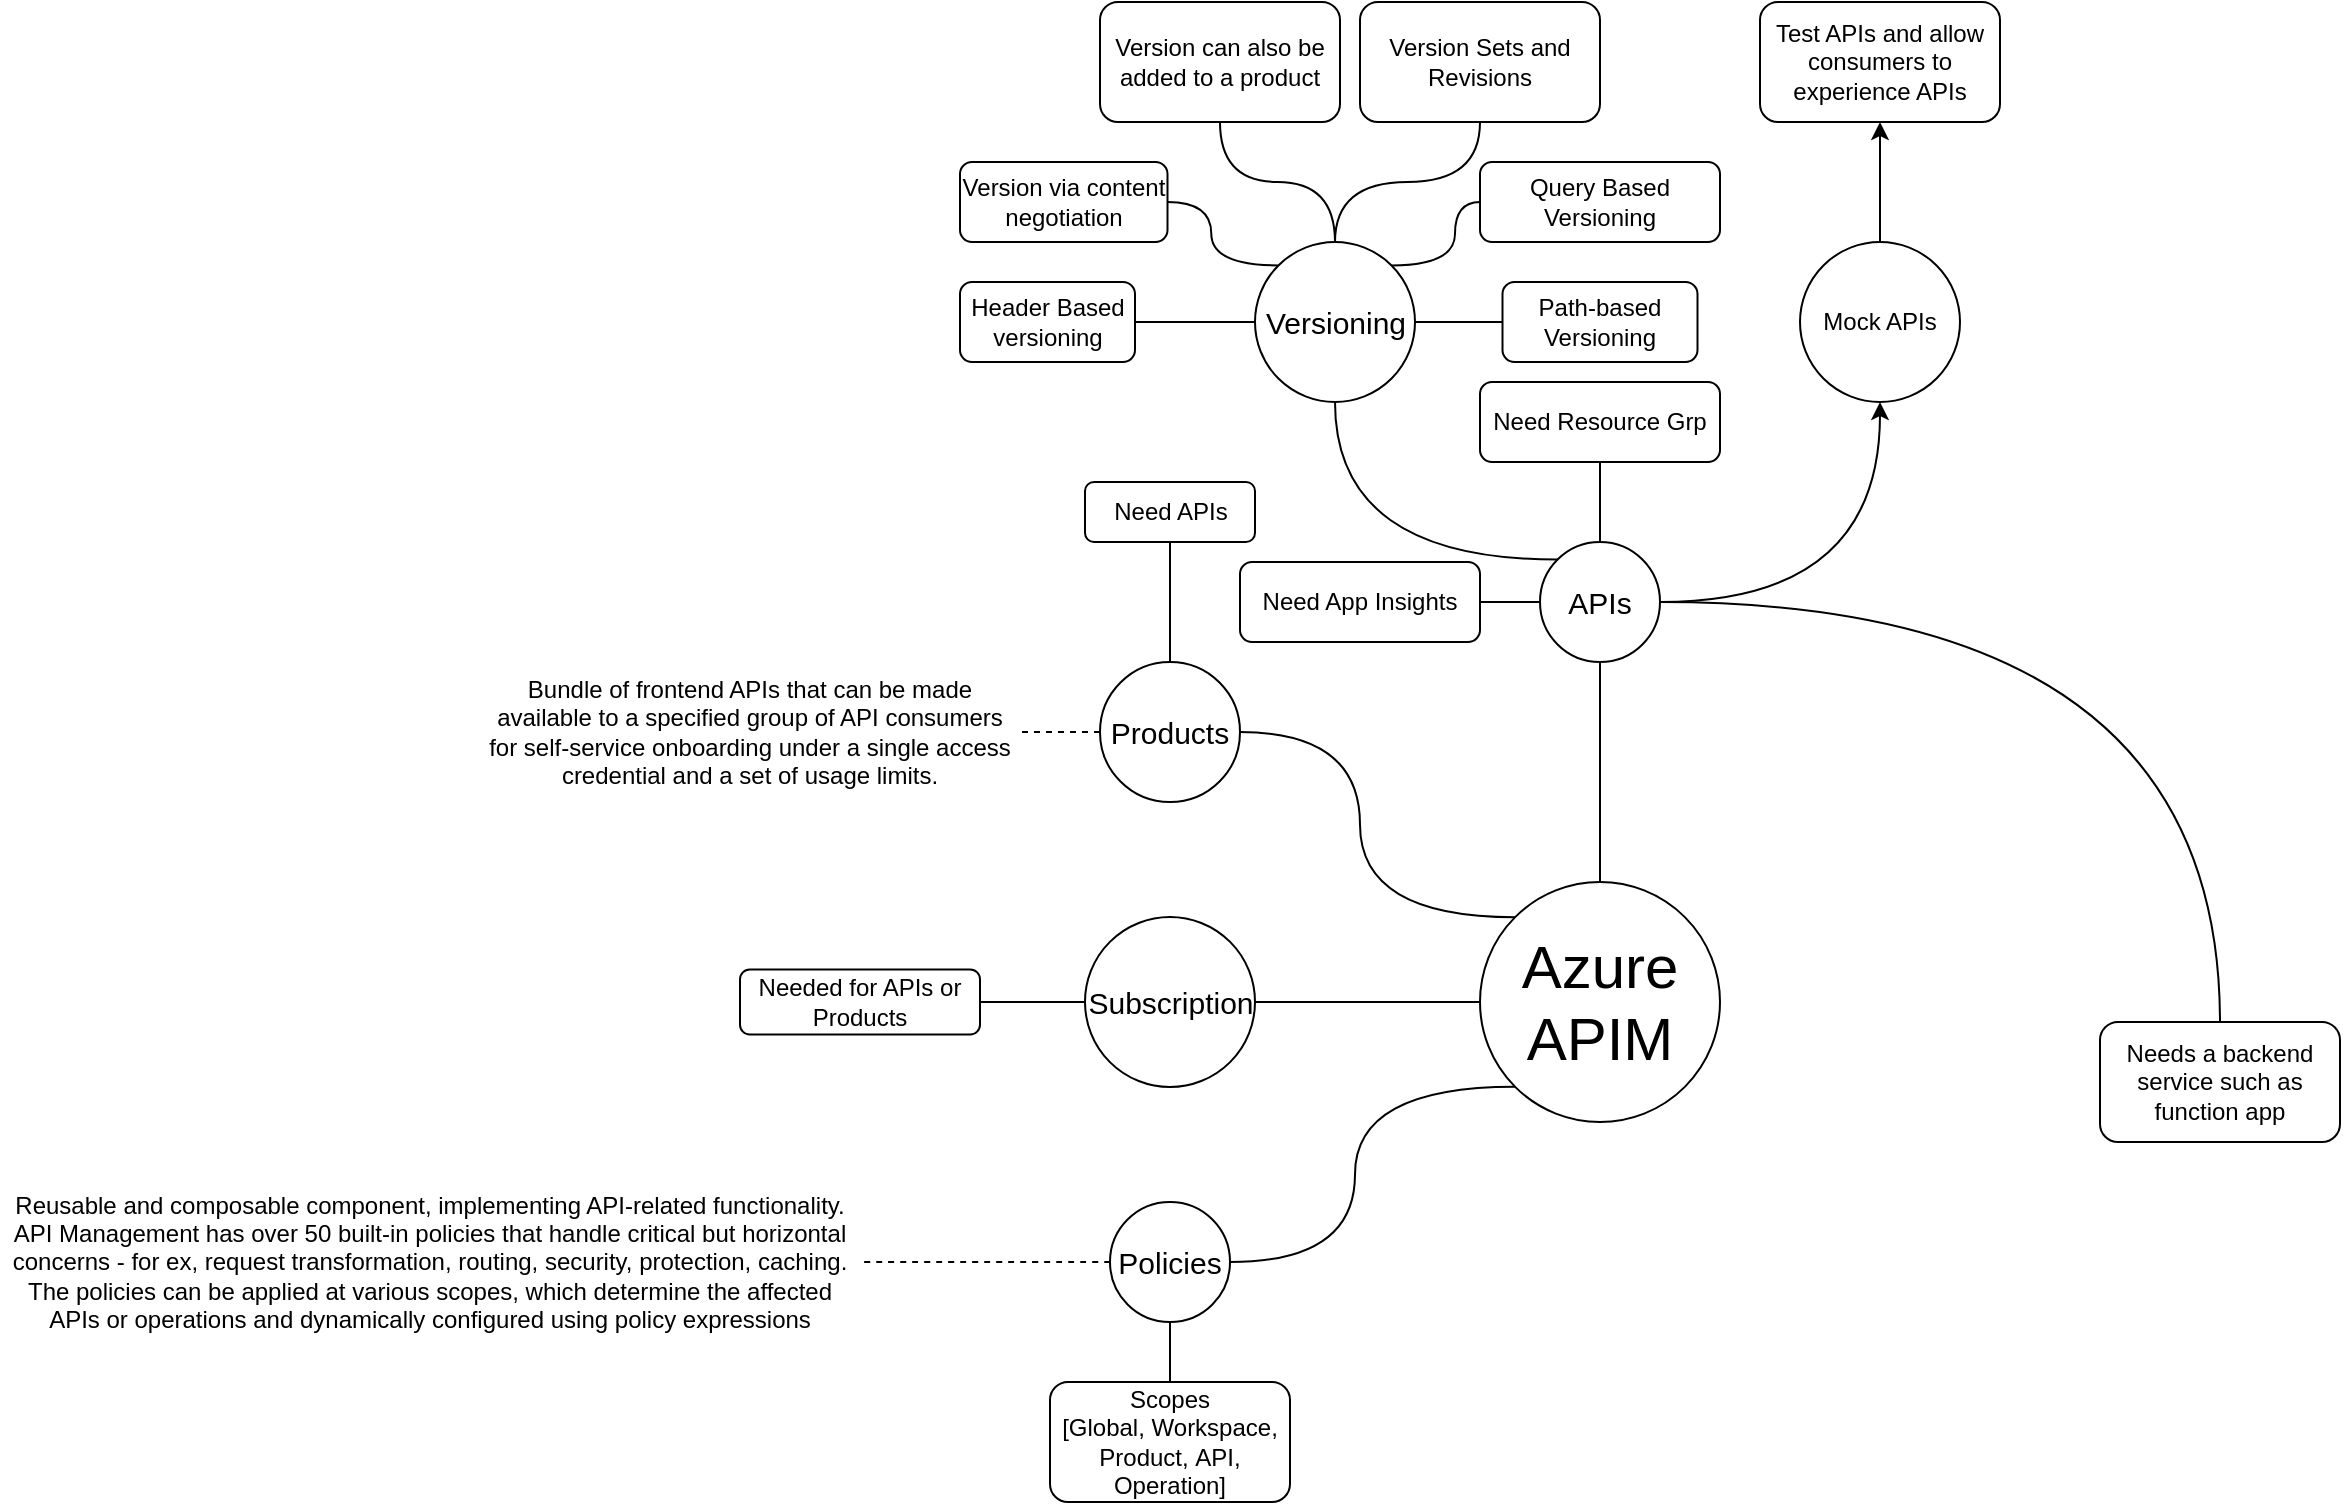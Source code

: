 <mxfile version="21.4.0" type="github" pages="2">
  <diagram id="XbryqowFVEn3MWn_p3Y4" name="Azure APIM">
    <mxGraphModel dx="2284" dy="1856" grid="1" gridSize="10" guides="1" tooltips="1" connect="1" arrows="1" fold="1" page="1" pageScale="1" pageWidth="850" pageHeight="1100" background="none" math="0" shadow="0">
      <root>
        <mxCell id="0" />
        <mxCell id="1" parent="0" />
        <mxCell id="pWqerIktNfeGbbAfNVT3-3" value="" style="edgeStyle=orthogonalEdgeStyle;rounded=1;orthogonalLoop=1;jettySize=auto;html=1;curved=1;endArrow=none;endFill=0;" parent="1" source="pWqerIktNfeGbbAfNVT3-1" target="pWqerIktNfeGbbAfNVT3-2" edge="1">
          <mxGeometry relative="1" as="geometry" />
        </mxCell>
        <mxCell id="pWqerIktNfeGbbAfNVT3-19" value="" style="edgeStyle=orthogonalEdgeStyle;rounded=1;orthogonalLoop=1;jettySize=auto;html=1;startArrow=none;startFill=0;endArrow=none;endFill=0;curved=1;entryX=0.5;entryY=0;entryDx=0;entryDy=0;exitX=0;exitY=0;exitDx=0;exitDy=0;" parent="1" source="pWqerIktNfeGbbAfNVT3-1" target="pWqerIktNfeGbbAfNVT3-18" edge="1">
          <mxGeometry relative="1" as="geometry" />
        </mxCell>
        <mxCell id="pWqerIktNfeGbbAfNVT3-26" value="" style="edgeStyle=orthogonalEdgeStyle;rounded=1;orthogonalLoop=1;jettySize=auto;html=1;startArrow=none;startFill=0;endArrow=none;endFill=0;curved=1;" parent="1" source="pWqerIktNfeGbbAfNVT3-1" target="pWqerIktNfeGbbAfNVT3-25" edge="1">
          <mxGeometry relative="1" as="geometry" />
        </mxCell>
        <mxCell id="pWqerIktNfeGbbAfNVT3-32" value="" style="edgeStyle=orthogonalEdgeStyle;rounded=1;orthogonalLoop=1;jettySize=auto;html=1;fontFamily=Helvetica;fontSize=12;fontColor=default;exitX=0;exitY=1;exitDx=0;exitDy=0;curved=1;entryX=1;entryY=0.5;entryDx=0;entryDy=0;endArrow=none;endFill=0;" parent="1" source="pWqerIktNfeGbbAfNVT3-1" target="pWqerIktNfeGbbAfNVT3-31" edge="1">
          <mxGeometry relative="1" as="geometry" />
        </mxCell>
        <mxCell id="pWqerIktNfeGbbAfNVT3-1" value="&lt;font style=&quot;font-size: 30px;&quot;&gt;Azure&lt;br&gt;APIM&lt;/font&gt;" style="ellipse;whiteSpace=wrap;html=1;aspect=fixed;rounded=1;" parent="1" vertex="1">
          <mxGeometry x="380" y="350" width="120" height="120" as="geometry" />
        </mxCell>
        <mxCell id="pWqerIktNfeGbbAfNVT3-5" value="" style="edgeStyle=orthogonalEdgeStyle;rounded=1;orthogonalLoop=1;jettySize=auto;html=1;curved=1;endArrow=none;endFill=0;" parent="1" source="pWqerIktNfeGbbAfNVT3-2" target="pWqerIktNfeGbbAfNVT3-4" edge="1">
          <mxGeometry relative="1" as="geometry" />
        </mxCell>
        <mxCell id="pWqerIktNfeGbbAfNVT3-15" value="" style="edgeStyle=orthogonalEdgeStyle;rounded=1;orthogonalLoop=1;jettySize=auto;html=1;endArrow=none;endFill=0;curved=1;" parent="1" source="pWqerIktNfeGbbAfNVT3-2" target="pWqerIktNfeGbbAfNVT3-14" edge="1">
          <mxGeometry relative="1" as="geometry" />
        </mxCell>
        <mxCell id="pWqerIktNfeGbbAfNVT3-17" value="" style="edgeStyle=orthogonalEdgeStyle;rounded=1;orthogonalLoop=1;jettySize=auto;html=1;endArrow=none;endFill=0;curved=1;" parent="1" source="pWqerIktNfeGbbAfNVT3-2" target="pWqerIktNfeGbbAfNVT3-16" edge="1">
          <mxGeometry relative="1" as="geometry" />
        </mxCell>
        <mxCell id="pWqerIktNfeGbbAfNVT3-38" value="" style="edgeStyle=orthogonalEdgeStyle;shape=connector;curved=1;rounded=1;orthogonalLoop=1;jettySize=auto;html=1;labelBackgroundColor=default;strokeColor=default;fontFamily=Helvetica;fontSize=12;fontColor=default;endArrow=none;endFill=0;" parent="1" source="pWqerIktNfeGbbAfNVT3-2" target="pWqerIktNfeGbbAfNVT3-16" edge="1">
          <mxGeometry relative="1" as="geometry" />
        </mxCell>
        <mxCell id="pWqerIktNfeGbbAfNVT3-43" value="" style="edgeStyle=orthogonalEdgeStyle;shape=connector;curved=1;rounded=1;orthogonalLoop=1;jettySize=auto;html=1;labelBackgroundColor=default;strokeColor=default;fontFamily=Helvetica;fontSize=12;fontColor=default;endArrow=none;endFill=0;exitX=0;exitY=0;exitDx=0;exitDy=0;" parent="1" source="pWqerIktNfeGbbAfNVT3-2" target="pWqerIktNfeGbbAfNVT3-42" edge="1">
          <mxGeometry relative="1" as="geometry" />
        </mxCell>
        <mxCell id="wWfDM2WPRMfSye_wUgU3-5" value="" style="edgeStyle=orthogonalEdgeStyle;rounded=1;orthogonalLoop=1;jettySize=auto;html=1;curved=1;" edge="1" parent="1" source="pWqerIktNfeGbbAfNVT3-2" target="wWfDM2WPRMfSye_wUgU3-4">
          <mxGeometry relative="1" as="geometry" />
        </mxCell>
        <mxCell id="pWqerIktNfeGbbAfNVT3-2" value="&lt;span style=&quot;font-size: 15px;&quot;&gt;APIs&lt;/span&gt;" style="ellipse;whiteSpace=wrap;html=1;aspect=fixed;rounded=1;" parent="1" vertex="1">
          <mxGeometry x="410" y="180" width="60" height="60" as="geometry" />
        </mxCell>
        <mxCell id="pWqerIktNfeGbbAfNVT3-4" value="Needs a backend service such as function app" style="whiteSpace=wrap;html=1;rounded=1;" parent="1" vertex="1">
          <mxGeometry x="690" y="420" width="120" height="60" as="geometry" />
        </mxCell>
        <mxCell id="pWqerIktNfeGbbAfNVT3-14" value="Need Resource Grp" style="whiteSpace=wrap;html=1;rounded=1;" parent="1" vertex="1">
          <mxGeometry x="380" y="100" width="120" height="40" as="geometry" />
        </mxCell>
        <mxCell id="pWqerIktNfeGbbAfNVT3-16" value="Need App Insights" style="whiteSpace=wrap;html=1;rounded=1;" parent="1" vertex="1">
          <mxGeometry x="260" y="190" width="120" height="40" as="geometry" />
        </mxCell>
        <mxCell id="pWqerIktNfeGbbAfNVT3-22" style="edgeStyle=orthogonalEdgeStyle;rounded=1;orthogonalLoop=1;jettySize=auto;html=1;endArrow=none;endFill=0;dashed=1;" parent="1" source="pWqerIktNfeGbbAfNVT3-18" target="pWqerIktNfeGbbAfNVT3-21" edge="1">
          <mxGeometry relative="1" as="geometry" />
        </mxCell>
        <mxCell id="pWqerIktNfeGbbAfNVT3-24" value="" style="edgeStyle=orthogonalEdgeStyle;rounded=1;orthogonalLoop=1;jettySize=auto;html=1;endArrow=none;endFill=0;" parent="1" source="pWqerIktNfeGbbAfNVT3-18" target="pWqerIktNfeGbbAfNVT3-23" edge="1">
          <mxGeometry relative="1" as="geometry" />
        </mxCell>
        <mxCell id="pWqerIktNfeGbbAfNVT3-18" value="&lt;font style=&quot;font-size: 15px;&quot;&gt;Products&lt;/font&gt;" style="ellipse;whiteSpace=wrap;html=1;aspect=fixed;direction=south;rounded=1;" parent="1" vertex="1">
          <mxGeometry x="190" y="240" width="70" height="70" as="geometry" />
        </mxCell>
        <mxCell id="pWqerIktNfeGbbAfNVT3-21" value="Bundle of frontend APIs that can be made available to a specified group of API consumers for self-service onboarding under a single access credential and a set of usage limits." style="text;html=1;strokeColor=none;fillColor=none;align=center;verticalAlign=middle;whiteSpace=wrap;rounded=1;" parent="1" vertex="1">
          <mxGeometry x="-120" y="260" width="270" height="30" as="geometry" />
        </mxCell>
        <mxCell id="pWqerIktNfeGbbAfNVT3-23" value="Need APIs" style="whiteSpace=wrap;html=1;rounded=1;" parent="1" vertex="1">
          <mxGeometry x="182.5" y="150" width="85" height="30" as="geometry" />
        </mxCell>
        <mxCell id="pWqerIktNfeGbbAfNVT3-28" value="" style="edgeStyle=orthogonalEdgeStyle;rounded=1;orthogonalLoop=1;jettySize=auto;html=1;curved=1;endArrow=none;endFill=0;" parent="1" source="pWqerIktNfeGbbAfNVT3-25" target="pWqerIktNfeGbbAfNVT3-27" edge="1">
          <mxGeometry relative="1" as="geometry" />
        </mxCell>
        <mxCell id="pWqerIktNfeGbbAfNVT3-25" value="&lt;span style=&quot;font-size: 15px;&quot;&gt;Subscription&lt;/span&gt;" style="ellipse;whiteSpace=wrap;html=1;aspect=fixed;rounded=1;" parent="1" vertex="1">
          <mxGeometry x="182.5" y="367.5" width="85" height="85" as="geometry" />
        </mxCell>
        <mxCell id="pWqerIktNfeGbbAfNVT3-27" value="Needed for APIs or Products" style="whiteSpace=wrap;html=1;rounded=1;" parent="1" vertex="1">
          <mxGeometry x="10" y="393.75" width="120" height="32.5" as="geometry" />
        </mxCell>
        <mxCell id="pWqerIktNfeGbbAfNVT3-34" style="edgeStyle=orthogonalEdgeStyle;shape=connector;curved=1;rounded=1;orthogonalLoop=1;jettySize=auto;html=1;entryX=1;entryY=0.5;entryDx=0;entryDy=0;labelBackgroundColor=default;strokeColor=default;fontFamily=Helvetica;fontSize=12;fontColor=default;endArrow=none;endFill=0;dashed=1;" parent="1" source="pWqerIktNfeGbbAfNVT3-31" target="pWqerIktNfeGbbAfNVT3-33" edge="1">
          <mxGeometry relative="1" as="geometry" />
        </mxCell>
        <mxCell id="pWqerIktNfeGbbAfNVT3-36" value="" style="edgeStyle=orthogonalEdgeStyle;shape=connector;curved=1;rounded=1;orthogonalLoop=1;jettySize=auto;html=1;labelBackgroundColor=default;strokeColor=default;fontFamily=Helvetica;fontSize=12;fontColor=default;endArrow=none;endFill=0;" parent="1" source="pWqerIktNfeGbbAfNVT3-31" target="pWqerIktNfeGbbAfNVT3-35" edge="1">
          <mxGeometry relative="1" as="geometry" />
        </mxCell>
        <mxCell id="pWqerIktNfeGbbAfNVT3-31" value="&lt;span style=&quot;font-size: 15px;&quot;&gt;Policies&lt;/span&gt;" style="ellipse;whiteSpace=wrap;html=1;aspect=fixed;rounded=1;" parent="1" vertex="1">
          <mxGeometry x="195" y="510" width="60" height="60" as="geometry" />
        </mxCell>
        <mxCell id="pWqerIktNfeGbbAfNVT3-33" value="Reusable and composable component, implementing API-related functionality. API Management has over 50 built-in policies that handle critical but horizontal concerns - for ex, request transformation, routing, security, protection, caching. The policies can be applied at various scopes, which determine the affected APIs or operations and dynamically configured using policy expressions" style="text;html=1;strokeColor=none;fillColor=none;align=center;verticalAlign=middle;whiteSpace=wrap;rounded=1;fontSize=12;fontFamily=Helvetica;fontColor=default;" parent="1" vertex="1">
          <mxGeometry x="-360" y="525" width="430" height="30" as="geometry" />
        </mxCell>
        <mxCell id="pWqerIktNfeGbbAfNVT3-35" value="Scopes [Global,&amp;nbsp;&lt;span style=&quot;background-color: initial;&quot;&gt;Workspace,&lt;br&gt;&lt;/span&gt;&lt;span style=&quot;background-color: initial;&quot;&gt;Product,&amp;nbsp;&lt;/span&gt;&lt;span style=&quot;background-color: initial;&quot;&gt;API,&lt;br&gt;&lt;/span&gt;&lt;span style=&quot;background-color: initial;&quot;&gt;Operation]&lt;/span&gt;&lt;span style=&quot;background-color: initial;&quot;&gt;&lt;br&gt;&lt;/span&gt;" style="whiteSpace=wrap;html=1;rounded=1;" parent="1" vertex="1">
          <mxGeometry x="165" y="600" width="120" height="60" as="geometry" />
        </mxCell>
        <mxCell id="pWqerIktNfeGbbAfNVT3-45" value="" style="edgeStyle=orthogonalEdgeStyle;shape=connector;curved=1;rounded=1;orthogonalLoop=1;jettySize=auto;html=1;labelBackgroundColor=default;strokeColor=default;fontFamily=Helvetica;fontSize=12;fontColor=default;endArrow=none;endFill=0;" parent="1" source="pWqerIktNfeGbbAfNVT3-42" target="pWqerIktNfeGbbAfNVT3-44" edge="1">
          <mxGeometry relative="1" as="geometry" />
        </mxCell>
        <mxCell id="pWqerIktNfeGbbAfNVT3-47" value="" style="edgeStyle=orthogonalEdgeStyle;shape=connector;curved=1;rounded=1;orthogonalLoop=1;jettySize=auto;html=1;labelBackgroundColor=default;strokeColor=default;fontFamily=Helvetica;fontSize=12;fontColor=default;endArrow=none;endFill=0;" parent="1" source="pWqerIktNfeGbbAfNVT3-42" target="pWqerIktNfeGbbAfNVT3-46" edge="1">
          <mxGeometry relative="1" as="geometry" />
        </mxCell>
        <mxCell id="pWqerIktNfeGbbAfNVT3-51" value="" style="edgeStyle=orthogonalEdgeStyle;shape=connector;curved=1;rounded=1;orthogonalLoop=1;jettySize=auto;html=1;labelBackgroundColor=default;strokeColor=default;fontFamily=Helvetica;fontSize=12;fontColor=default;endArrow=none;endFill=0;exitX=1;exitY=0;exitDx=0;exitDy=0;" parent="1" source="pWqerIktNfeGbbAfNVT3-42" target="pWqerIktNfeGbbAfNVT3-50" edge="1">
          <mxGeometry relative="1" as="geometry" />
        </mxCell>
        <mxCell id="pWqerIktNfeGbbAfNVT3-54" value="" style="edgeStyle=orthogonalEdgeStyle;shape=connector;curved=1;rounded=1;orthogonalLoop=1;jettySize=auto;html=1;labelBackgroundColor=default;strokeColor=default;fontFamily=Helvetica;fontSize=12;fontColor=default;endArrow=none;endFill=0;exitX=0;exitY=0;exitDx=0;exitDy=0;" parent="1" source="pWqerIktNfeGbbAfNVT3-42" target="pWqerIktNfeGbbAfNVT3-53" edge="1">
          <mxGeometry relative="1" as="geometry" />
        </mxCell>
        <mxCell id="pWqerIktNfeGbbAfNVT3-56" value="" style="edgeStyle=orthogonalEdgeStyle;shape=connector;curved=1;rounded=1;orthogonalLoop=1;jettySize=auto;html=1;labelBackgroundColor=default;strokeColor=default;fontFamily=Helvetica;fontSize=12;fontColor=default;endArrow=none;endFill=0;" parent="1" source="pWqerIktNfeGbbAfNVT3-42" target="pWqerIktNfeGbbAfNVT3-55" edge="1">
          <mxGeometry relative="1" as="geometry" />
        </mxCell>
        <mxCell id="pWqerIktNfeGbbAfNVT3-59" value="" style="edgeStyle=orthogonalEdgeStyle;shape=connector;curved=1;rounded=1;orthogonalLoop=1;jettySize=auto;html=1;labelBackgroundColor=default;strokeColor=default;fontFamily=Helvetica;fontSize=12;fontColor=default;endArrow=none;endFill=0;" parent="1" source="pWqerIktNfeGbbAfNVT3-42" target="pWqerIktNfeGbbAfNVT3-58" edge="1">
          <mxGeometry relative="1" as="geometry" />
        </mxCell>
        <mxCell id="pWqerIktNfeGbbAfNVT3-42" value="&lt;span style=&quot;font-size: 15px;&quot;&gt;Versioning&lt;/span&gt;" style="ellipse;whiteSpace=wrap;html=1;aspect=fixed;rounded=1;" parent="1" vertex="1">
          <mxGeometry x="267.5" y="30" width="80" height="80" as="geometry" />
        </mxCell>
        <mxCell id="pWqerIktNfeGbbAfNVT3-44" value="Path-based Versioning" style="whiteSpace=wrap;html=1;rounded=1;" parent="1" vertex="1">
          <mxGeometry x="391.25" y="50" width="97.5" height="40" as="geometry" />
        </mxCell>
        <mxCell id="pWqerIktNfeGbbAfNVT3-46" value="Header Based versioning" style="whiteSpace=wrap;html=1;rounded=1;" parent="1" vertex="1">
          <mxGeometry x="120" y="50" width="87.5" height="40" as="geometry" />
        </mxCell>
        <mxCell id="pWqerIktNfeGbbAfNVT3-50" value="Query Based Versioning" style="whiteSpace=wrap;html=1;rounded=1;" parent="1" vertex="1">
          <mxGeometry x="380" y="-10" width="120" height="40" as="geometry" />
        </mxCell>
        <mxCell id="pWqerIktNfeGbbAfNVT3-53" value="Version via content negotiation" style="whiteSpace=wrap;html=1;rounded=1;" parent="1" vertex="1">
          <mxGeometry x="120" y="-10" width="103.75" height="40" as="geometry" />
        </mxCell>
        <mxCell id="pWqerIktNfeGbbAfNVT3-55" value="Version can also be added to a product" style="whiteSpace=wrap;html=1;rounded=1;" parent="1" vertex="1">
          <mxGeometry x="190" y="-90" width="120" height="60" as="geometry" />
        </mxCell>
        <mxCell id="pWqerIktNfeGbbAfNVT3-58" value="Version Sets and Revisions" style="whiteSpace=wrap;html=1;rounded=1;" parent="1" vertex="1">
          <mxGeometry x="320" y="-90" width="120" height="60" as="geometry" />
        </mxCell>
        <mxCell id="wWfDM2WPRMfSye_wUgU3-7" value="" style="edgeStyle=orthogonalEdgeStyle;shape=connector;curved=1;rounded=1;orthogonalLoop=1;jettySize=auto;html=1;labelBackgroundColor=default;strokeColor=default;fontFamily=Helvetica;fontSize=11;fontColor=default;endArrow=classic;" edge="1" parent="1" source="wWfDM2WPRMfSye_wUgU3-4" target="wWfDM2WPRMfSye_wUgU3-6">
          <mxGeometry relative="1" as="geometry" />
        </mxCell>
        <mxCell id="wWfDM2WPRMfSye_wUgU3-4" value="Mock APIs" style="ellipse;whiteSpace=wrap;html=1;rounded=1;" vertex="1" parent="1">
          <mxGeometry x="540" y="30" width="80" height="80" as="geometry" />
        </mxCell>
        <mxCell id="wWfDM2WPRMfSye_wUgU3-6" value="Test APIs and allow consumers to experience APIs" style="whiteSpace=wrap;html=1;rounded=1;" vertex="1" parent="1">
          <mxGeometry x="520" y="-90" width="120" height="60" as="geometry" />
        </mxCell>
      </root>
    </mxGraphModel>
  </diagram>
  <diagram name="Creating APIM" id="FQYkhz4R97Zdj5RdxRJX">
    <mxGraphModel dx="989" dy="521" grid="1" gridSize="10" guides="1" tooltips="1" connect="1" arrows="1" fold="1" page="1" pageScale="1" pageWidth="850" pageHeight="1100" math="0" shadow="0">
      <root>
        <mxCell id="0" />
        <mxCell id="1" parent="0" />
        <mxCell id="9Cf-OM5eOuJeUalF6E-m-4" value="&lt;font style=&quot;font-size: 14px;&quot;&gt;1 Create Instance&lt;br&gt;of APIM&lt;/font&gt;" style="shape=step;perimeter=stepPerimeter;whiteSpace=wrap;html=1;fixedSize=1;size=10;fillColor=#fff2cc;strokeColor=#d6b656;" vertex="1" parent="1">
          <mxGeometry x="80" y="200" width="130" height="80" as="geometry" />
        </mxCell>
        <mxCell id="9Cf-OM5eOuJeUalF6E-m-6" value="Initiate Creating&lt;br&gt;APIM instance" style="rounded=0;whiteSpace=wrap;html=1;" vertex="1" parent="1">
          <mxGeometry x="80" y="280" width="120" height="60" as="geometry" />
        </mxCell>
        <mxCell id="9Cf-OM5eOuJeUalF6E-m-7" value="Create a Resource Group" style="rounded=0;whiteSpace=wrap;html=1;" vertex="1" parent="1">
          <mxGeometry x="80" y="340" width="120" height="60" as="geometry" />
        </mxCell>
        <mxCell id="9Cf-OM5eOuJeUalF6E-m-8" value="Create App Insights Instance" style="rounded=0;whiteSpace=wrap;html=1;fillColor=#fff2cc;strokeColor=#d6b656;" vertex="1" parent="1">
          <mxGeometry x="80" y="400" width="120" height="60" as="geometry" />
        </mxCell>
        <mxCell id="9Cf-OM5eOuJeUalF6E-m-9" value="Complete APIM Instance creation" style="rounded=0;whiteSpace=wrap;html=1;fillColor=#fff2cc;strokeColor=#d6b656;" vertex="1" parent="1">
          <mxGeometry x="80" y="460" width="120" height="60" as="geometry" />
        </mxCell>
        <mxCell id="9Cf-OM5eOuJeUalF6E-m-10" value="Initiate Creating&lt;br&gt;APIM instance" style="rounded=0;whiteSpace=wrap;html=1;fillColor=#fff2cc;strokeColor=#d6b656;" vertex="1" parent="1">
          <mxGeometry x="80" y="280" width="120" height="60" as="geometry" />
        </mxCell>
        <mxCell id="9Cf-OM5eOuJeUalF6E-m-11" value="Create a Resource Group" style="rounded=0;whiteSpace=wrap;html=1;fillColor=#fff2cc;strokeColor=#d6b656;" vertex="1" parent="1">
          <mxGeometry x="80" y="340" width="120" height="60" as="geometry" />
        </mxCell>
        <mxCell id="9Cf-OM5eOuJeUalF6E-m-12" value="&lt;font style=&quot;font-size: 14px;&quot;&gt;2.1 Create APIs in&lt;br&gt;APIM instances (Function App)&lt;/font&gt;" style="shape=step;perimeter=stepPerimeter;whiteSpace=wrap;html=1;fixedSize=1;size=10;fillColor=#ffe6cc;strokeColor=#d79b00;" vertex="1" parent="1">
          <mxGeometry x="200" y="200" width="130" height="80" as="geometry" />
        </mxCell>
        <mxCell id="9Cf-OM5eOuJeUalF6E-m-13" value="Select APIs in APIM Instance" style="rounded=0;whiteSpace=wrap;html=1;fillColor=#ffe6cc;strokeColor=#d79b00;" vertex="1" parent="1">
          <mxGeometry x="200" y="280" width="120" height="60" as="geometry" />
        </mxCell>
        <mxCell id="9Cf-OM5eOuJeUalF6E-m-15" value="You need a backend svc to create API such as Func App/Logic App etc" style="rounded=0;whiteSpace=wrap;html=1;fillColor=#ffe6cc;strokeColor=#d79b00;" vertex="1" parent="1">
          <mxGeometry x="200" y="340" width="120" height="60" as="geometry" />
        </mxCell>
        <mxCell id="9Cf-OM5eOuJeUalF6E-m-16" value="Create a new Function App" style="rounded=0;whiteSpace=wrap;html=1;fillColor=#ffe6cc;strokeColor=#d79b00;" vertex="1" parent="1">
          <mxGeometry x="200" y="400" width="120" height="60" as="geometry" />
        </mxCell>
        <mxCell id="9Cf-OM5eOuJeUalF6E-m-17" value="Choose name, RG, Runtime Stack, version" style="rounded=0;whiteSpace=wrap;html=1;fillColor=#ffe6cc;strokeColor=#d79b00;" vertex="1" parent="1">
          <mxGeometry x="200" y="460" width="120" height="60" as="geometry" />
        </mxCell>
        <mxCell id="9Cf-OM5eOuJeUalF6E-m-18" value="Create a Storage Accnt and specify &lt;br&gt;any tags" style="rounded=0;whiteSpace=wrap;html=1;fillColor=#ffe6cc;strokeColor=#d79b00;" vertex="1" parent="1">
          <mxGeometry x="200" y="520" width="120" height="60" as="geometry" />
        </mxCell>
        <mxCell id="9Cf-OM5eOuJeUalF6E-m-19" value="Complete Func App Set up" style="rounded=0;whiteSpace=wrap;html=1;fillColor=#ffe6cc;strokeColor=#d79b00;" vertex="1" parent="1">
          <mxGeometry x="200" y="580" width="120" height="60" as="geometry" />
        </mxCell>
        <mxCell id="9Cf-OM5eOuJeUalF6E-m-20" value="&lt;font style=&quot;font-size: 14px;&quot;&gt;2.2 Create APIs in&lt;br&gt;APIM instances (Function App config)&lt;/font&gt;" style="shape=step;perimeter=stepPerimeter;whiteSpace=wrap;html=1;fixedSize=1;size=10;fillColor=#ffe6cc;strokeColor=#d79b00;" vertex="1" parent="1">
          <mxGeometry x="320" y="200" width="130" height="80" as="geometry" />
        </mxCell>
        <mxCell id="9Cf-OM5eOuJeUalF6E-m-21" value="Select Function App and choose template such as HTTP Trigger" style="rounded=0;whiteSpace=wrap;html=1;fillColor=#ffe6cc;strokeColor=#d79b00;" vertex="1" parent="1">
          <mxGeometry x="320" y="280" width="120" height="60" as="geometry" />
        </mxCell>
        <mxCell id="9Cf-OM5eOuJeUalF6E-m-22" value="Provide name, auth level and create function" style="rounded=0;whiteSpace=wrap;html=1;fillColor=#ffe6cc;strokeColor=#d79b00;" vertex="1" parent="1">
          <mxGeometry x="320" y="340" width="120" height="60" as="geometry" />
        </mxCell>
        <mxCell id="9Cf-OM5eOuJeUalF6E-m-23" value="Choose Code and test to modify function" style="rounded=0;whiteSpace=wrap;html=1;fillColor=#ffe6cc;strokeColor=#d79b00;" vertex="1" parent="1">
          <mxGeometry x="320" y="400" width="120" height="60" as="geometry" />
        </mxCell>
        <mxCell id="9Cf-OM5eOuJeUalF6E-m-24" value="&lt;font style=&quot;font-size: 14px;&quot;&gt;2.3 Create APIs in&lt;br&gt;APIM instances (Linking Function App)&lt;/font&gt;" style="shape=step;perimeter=stepPerimeter;whiteSpace=wrap;html=1;fixedSize=1;size=10;fillColor=#ffe6cc;strokeColor=#d79b00;" vertex="1" parent="1">
          <mxGeometry x="440" y="200" width="130" height="80" as="geometry" />
        </mxCell>
        <mxCell id="9Cf-OM5eOuJeUalF6E-m-25" value="In APIM choose the function app and link it to create API" style="rounded=0;whiteSpace=wrap;html=1;fillColor=#ffe6cc;strokeColor=#d79b00;" vertex="1" parent="1">
          <mxGeometry x="440" y="280" width="120" height="60" as="geometry" />
        </mxCell>
        <mxCell id="9Cf-OM5eOuJeUalF6E-m-26" value="Verify that API shows the backend as function app" style="rounded=0;whiteSpace=wrap;html=1;fillColor=#ffe6cc;strokeColor=#d79b00;" vertex="1" parent="1">
          <mxGeometry x="440" y="340" width="120" height="60" as="geometry" />
        </mxCell>
        <mxCell id="9Cf-OM5eOuJeUalF6E-m-27" value="&lt;font style=&quot;font-size: 14px;&quot;&gt;3 Publish &lt;br&gt;Developer Portal&lt;/font&gt;" style="shape=step;perimeter=stepPerimeter;whiteSpace=wrap;html=1;fixedSize=1;size=10;fillColor=#d5e8d4;strokeColor=#82b366;" vertex="1" parent="1">
          <mxGeometry x="560" y="200" width="130" height="80" as="geometry" />
        </mxCell>
        <mxCell id="9Cf-OM5eOuJeUalF6E-m-28" value="Test API through the Azure portal" style="rounded=0;whiteSpace=wrap;html=1;fillColor=#ffe6cc;strokeColor=#d79b00;" vertex="1" parent="1">
          <mxGeometry x="440" y="400" width="120" height="60" as="geometry" />
        </mxCell>
        <mxCell id="9Cf-OM5eOuJeUalF6E-m-29" value="Choose Developer Portal and publish it" style="rounded=0;whiteSpace=wrap;html=1;fillColor=#d5e8d4;strokeColor=#82b366;" vertex="1" parent="1">
          <mxGeometry x="560" y="280" width="120" height="60" as="geometry" />
        </mxCell>
        <mxCell id="9Cf-OM5eOuJeUalF6E-m-30" value="Browse to APIs and Test APIs" style="rounded=0;whiteSpace=wrap;html=1;fillColor=#d5e8d4;strokeColor=#82b366;" vertex="1" parent="1">
          <mxGeometry x="560" y="340" width="120" height="60" as="geometry" />
        </mxCell>
        <mxCell id="9Cf-OM5eOuJeUalF6E-m-31" value="Choose Subscriptions to modify Subscription key" style="rounded=0;whiteSpace=wrap;html=1;fillColor=#d5e8d4;strokeColor=#82b366;" vertex="1" parent="1">
          <mxGeometry x="560" y="400" width="120" height="60" as="geometry" />
        </mxCell>
        <mxCell id="9Cf-OM5eOuJeUalF6E-m-32" value="Or disable subscription key" style="rounded=0;whiteSpace=wrap;html=1;fillColor=#d5e8d4;strokeColor=#82b366;" vertex="1" parent="1">
          <mxGeometry x="560" y="460" width="120" height="60" as="geometry" />
        </mxCell>
        <mxCell id="9Cf-OM5eOuJeUalF6E-m-33" value="Choose Integration to choose HTTP method calls" style="rounded=0;whiteSpace=wrap;html=1;fillColor=#ffe6cc;strokeColor=#d79b00;" vertex="1" parent="1">
          <mxGeometry x="320" y="460" width="120" height="60" as="geometry" />
        </mxCell>
      </root>
    </mxGraphModel>
  </diagram>
</mxfile>
